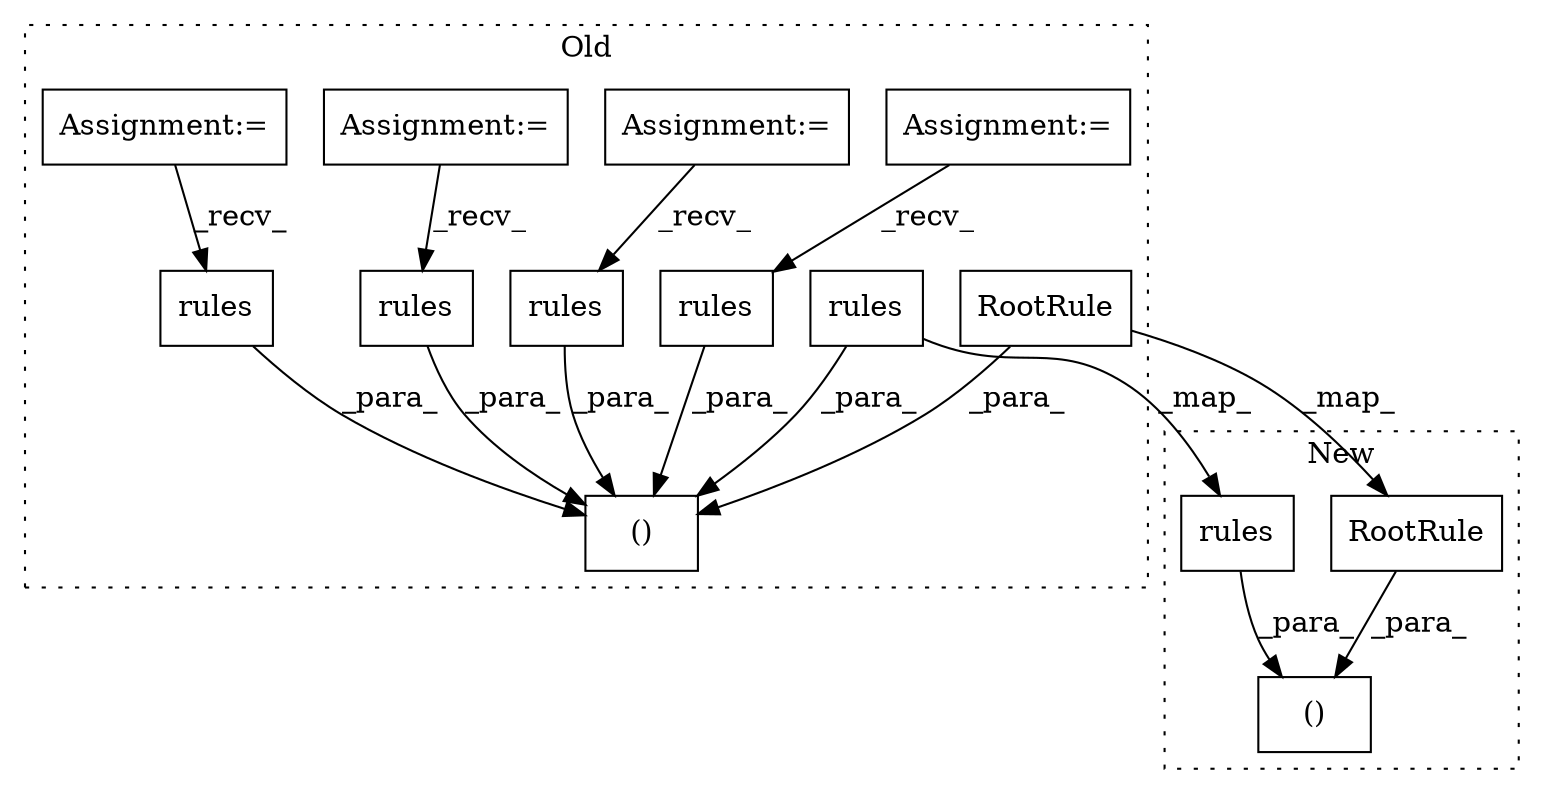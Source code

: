 digraph G {
subgraph cluster0 {
1 [label="rules" a="32" s="1498" l="7" shape="box"];
4 [label="()" a="106" s="1490" l="220" shape="box"];
5 [label="RootRule" a="32" s="1688,1709" l="9,1" shape="box"];
7 [label="rules" a="32" s="1562" l="7" shape="box"];
8 [label="Assignment:=" a="7" s="1383" l="3" shape="box"];
9 [label="rules" a="32" s="1586" l="7" shape="box"];
10 [label="Assignment:=" a="7" s="1424" l="16" shape="box"];
11 [label="rules" a="32" s="1625" l="7" shape="box"];
12 [label="Assignment:=" a="7" s="1450" l="22" shape="box"];
13 [label="Assignment:=" a="7" s="1396" l="18" shape="box"];
14 [label="rules" a="32" s="1668" l="7" shape="box"];
label = "Old";
style="dotted";
}
subgraph cluster1 {
2 [label="rules" a="32" s="1186" l="7" shape="box"];
3 [label="()" a="106" s="1178" l="77" shape="box"];
6 [label="RootRule" a="32" s="1233,1254" l="9,1" shape="box"];
label = "New";
style="dotted";
}
1 -> 4 [label="_para_"];
1 -> 2 [label="_map_"];
2 -> 3 [label="_para_"];
5 -> 6 [label="_map_"];
5 -> 4 [label="_para_"];
6 -> 3 [label="_para_"];
7 -> 4 [label="_para_"];
8 -> 9 [label="_recv_"];
9 -> 4 [label="_para_"];
10 -> 7 [label="_recv_"];
11 -> 4 [label="_para_"];
12 -> 14 [label="_recv_"];
13 -> 11 [label="_recv_"];
14 -> 4 [label="_para_"];
}